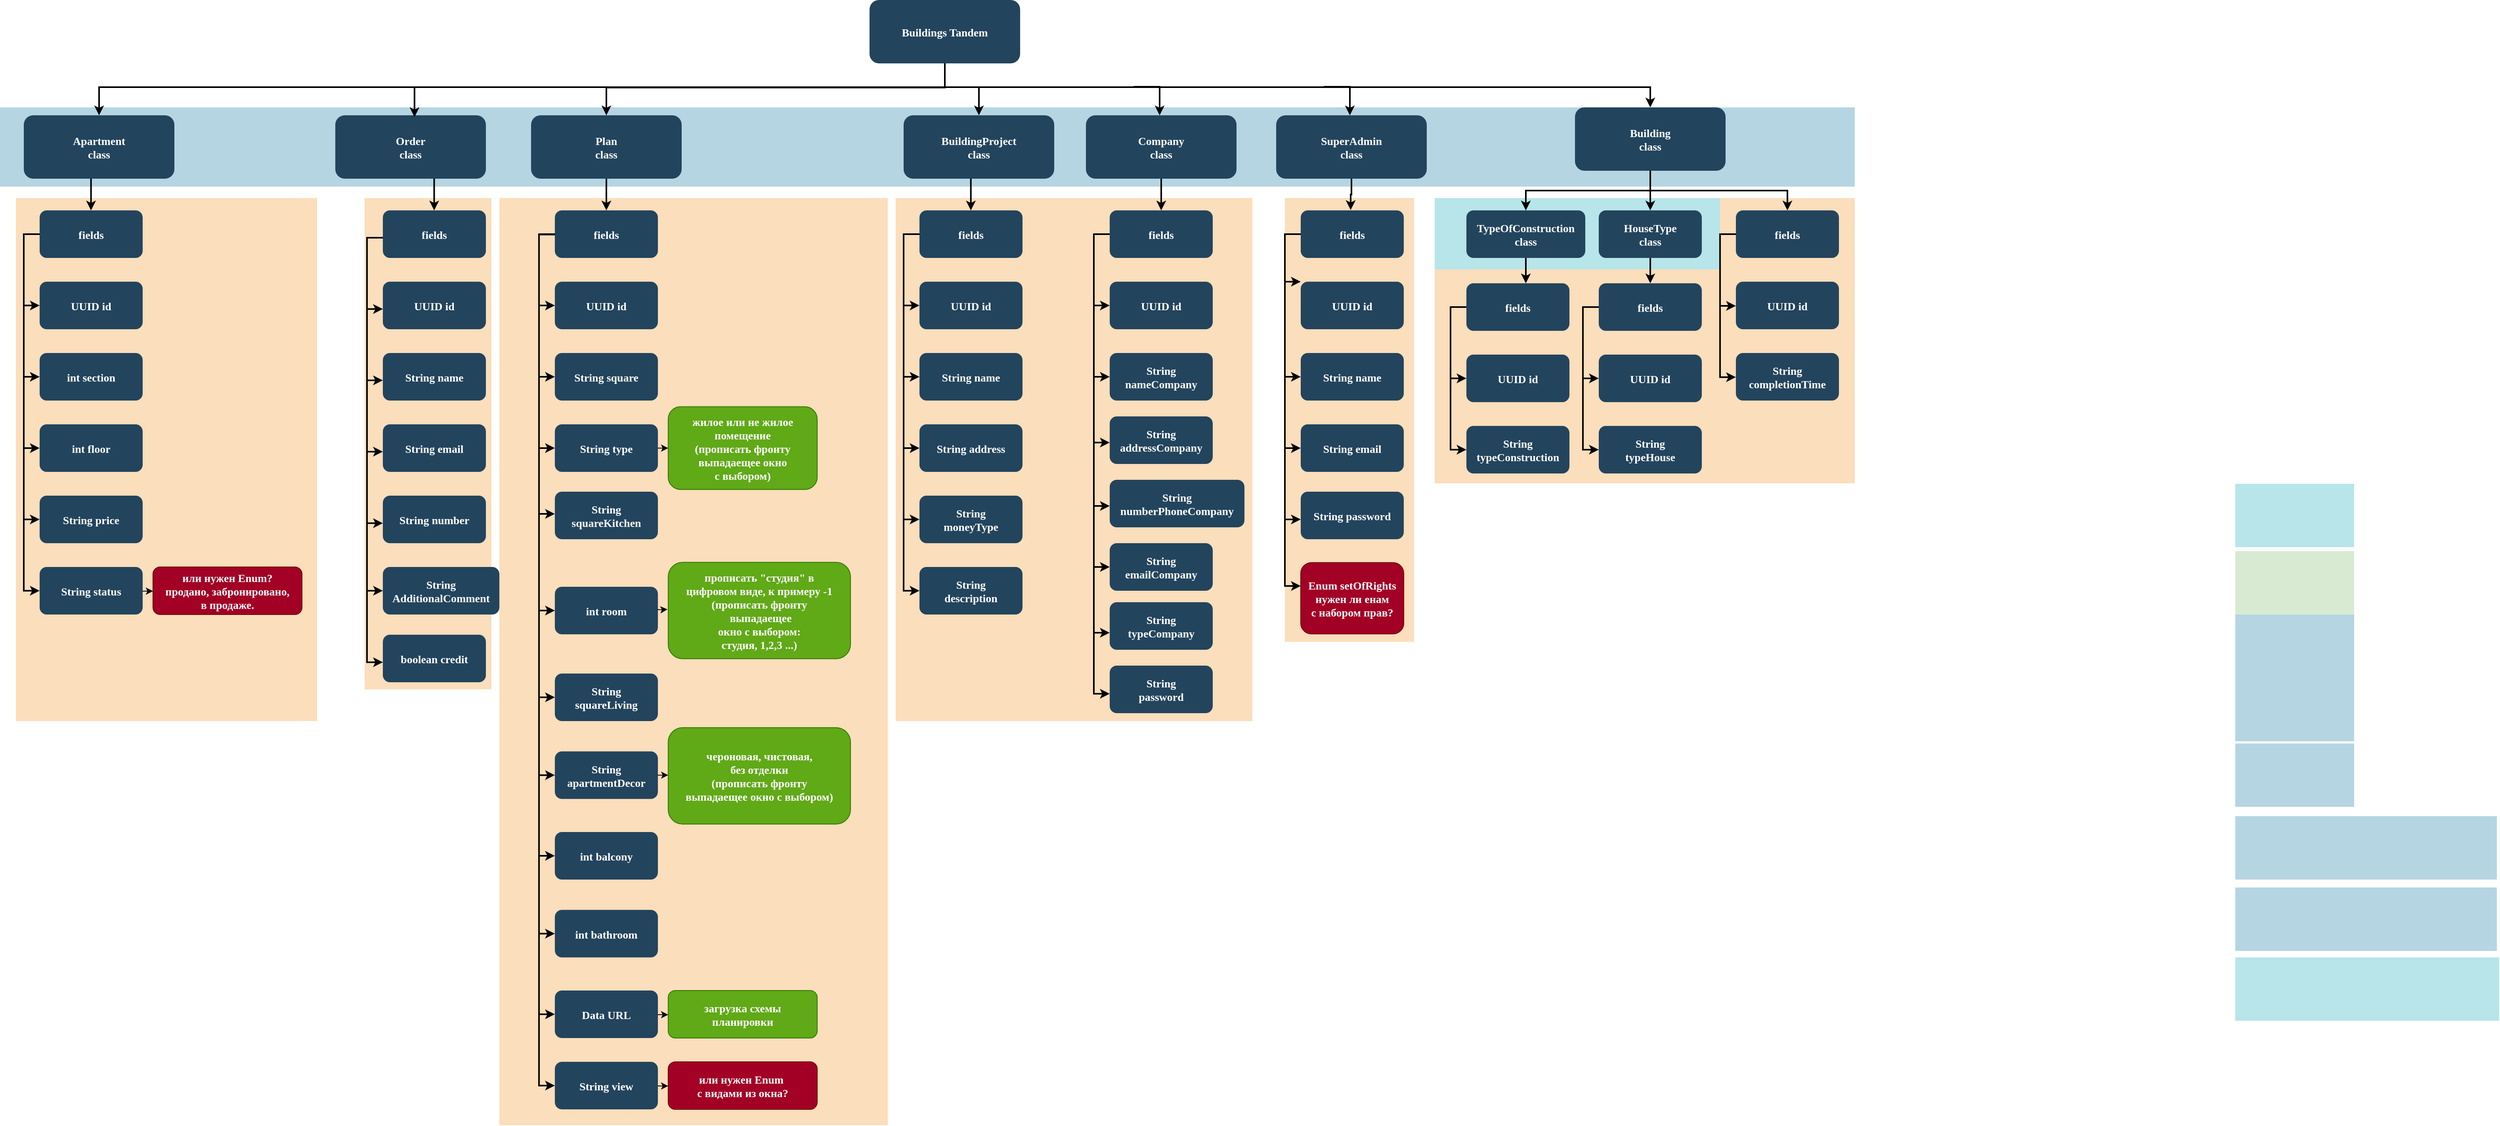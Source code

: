 <mxfile version="21.6.9" type="github">
  <diagram name="Page-1" id="2c0d36ab-eaac-3732-788b-9136903baeff">
    <mxGraphModel dx="3246" dy="1569" grid="1" gridSize="10" guides="1" tooltips="1" connect="1" arrows="1" fold="1" page="0" pageScale="1.5" pageWidth="1169" pageHeight="827" background="none" math="0" shadow="0">
      <root>
        <mxCell id="0" />
        <mxCell id="1" parent="0" />
        <mxCell id="NunpnJ9l62--Nl-iWXcG-184" value="" style="fillColor=#F2931E;strokeColor=none;opacity=30;" vertex="1" parent="1">
          <mxGeometry x="790" y="440" width="450" height="660" as="geometry" />
        </mxCell>
        <mxCell id="NunpnJ9l62--Nl-iWXcG-167" value="" style="fillColor=#F2931E;strokeColor=none;opacity=30;" vertex="1" parent="1">
          <mxGeometry x="1470" y="530" width="530" height="270" as="geometry" />
        </mxCell>
        <mxCell id="NunpnJ9l62--Nl-iWXcG-151" value="" style="fillColor=#F2931E;strokeColor=none;opacity=30;" vertex="1" parent="1">
          <mxGeometry x="1830" y="440" width="170" height="90" as="geometry" />
        </mxCell>
        <mxCell id="NunpnJ9l62--Nl-iWXcG-141" value="" style="fillColor=#F2931E;strokeColor=none;opacity=30;" vertex="1" parent="1">
          <mxGeometry x="1281" y="440" width="163" height="560" as="geometry" />
        </mxCell>
        <mxCell id="122" value="" style="fillColor=#10739E;strokeColor=none;opacity=30;" parent="1" vertex="1">
          <mxGeometry x="-340" y="325.5" width="2340" height="100" as="geometry" />
        </mxCell>
        <mxCell id="121" value="" style="fillColor=#F2931E;strokeColor=none;opacity=30;" parent="1" vertex="1">
          <mxGeometry x="290" y="440" width="490" height="1170" as="geometry" />
        </mxCell>
        <mxCell id="118" value="" style="fillColor=#F2931E;strokeColor=none;opacity=30;" parent="1" vertex="1">
          <mxGeometry x="120" y="440" width="160" height="620" as="geometry" />
        </mxCell>
        <mxCell id="116" value="" style="fillColor=#10739E;strokeColor=none;opacity=30;" parent="1" vertex="1">
          <mxGeometry x="2480" y="965.5" width="150" height="80" as="geometry" />
        </mxCell>
        <mxCell id="115" value="" style="fillColor=#10739E;strokeColor=none;opacity=30;" parent="1" vertex="1">
          <mxGeometry x="2480" y="1220" width="330" height="80" as="geometry" />
        </mxCell>
        <mxCell id="114" value="" style="fillColor=#10739E;strokeColor=none;opacity=30;" parent="1" vertex="1">
          <mxGeometry x="2480" y="1045.5" width="150" height="80" as="geometry" />
        </mxCell>
        <mxCell id="113" value="" style="fillColor=#10739E;strokeColor=none;opacity=30;" parent="1" vertex="1">
          <mxGeometry x="2480" y="1310" width="330.0" height="80" as="geometry" />
        </mxCell>
        <mxCell id="112" value="" style="fillColor=#10739E;strokeColor=none;opacity=30;" parent="1" vertex="1">
          <mxGeometry x="2480" y="1128.25" width="150" height="80" as="geometry" />
        </mxCell>
        <mxCell id="111" value="" style="fillColor=#D9EAD3;strokeColor=none" parent="1" vertex="1">
          <mxGeometry x="2480" y="885.5" width="150" height="80" as="geometry" />
        </mxCell>
        <mxCell id="110" value="" style="fillColor=#12AAB5;strokeColor=none;opacity=30;" parent="1" vertex="1">
          <mxGeometry x="1470" y="440" width="360" height="90" as="geometry" />
        </mxCell>
        <mxCell id="109" value="" style="fillColor=#12AAB5;strokeColor=none;opacity=30;" parent="1" vertex="1">
          <mxGeometry x="2480" y="1398.25" width="333" height="80" as="geometry" />
        </mxCell>
        <mxCell id="108" value="" style="fillColor=#12AAB5;strokeColor=none;opacity=30;" parent="1" vertex="1">
          <mxGeometry x="2480" y="800.5" width="150" height="80" as="geometry" />
        </mxCell>
        <mxCell id="4" value="SuperAdmin&#xa;class" style="rounded=1;fillColor=#23445D;gradientColor=none;strokeColor=none;fontColor=#FFFFFF;fontStyle=1;fontFamily=Tahoma;fontSize=14" parent="1" vertex="1">
          <mxGeometry x="1270.0" y="335.5" width="190" height="80" as="geometry" />
        </mxCell>
        <mxCell id="9" value="" style="edgeStyle=elbowEdgeStyle;elbow=vertical;strokeWidth=2;rounded=0;entryX=0.5;entryY=0;entryDx=0;entryDy=0;" parent="1" target="NunpnJ9l62--Nl-iWXcG-130" edge="1">
          <mxGeometry x="337" y="215.5" width="100" height="100" as="geometry">
            <mxPoint x="852" y="261" as="sourcePoint" />
            <mxPoint x="1575" y="325.5" as="targetPoint" />
            <Array as="points">
              <mxPoint x="1140" y="300" />
              <mxPoint x="860" y="300" />
              <mxPoint x="1360" y="295.5" />
            </Array>
          </mxGeometry>
        </mxCell>
        <mxCell id="10" value="Company&#xa;class" style="rounded=1;fillColor=#23445D;gradientColor=none;strokeColor=none;fontColor=#FFFFFF;fontStyle=1;fontFamily=Tahoma;fontSize=14" parent="1" vertex="1">
          <mxGeometry x="1030" y="335.5" width="190" height="80" as="geometry" />
        </mxCell>
        <mxCell id="12" value="Plan &#xa;class" style="rounded=1;fillColor=#23445D;gradientColor=none;strokeColor=none;fontColor=#FFFFFF;fontStyle=1;fontFamily=Tahoma;fontSize=14" parent="1" vertex="1">
          <mxGeometry x="330.0" y="335.5" width="190" height="80" as="geometry" />
        </mxCell>
        <mxCell id="13" value="Apartment&#xa;class" style="rounded=1;fillColor=#23445D;gradientColor=none;strokeColor=none;fontColor=#FFFFFF;fontStyle=1;fontFamily=Tahoma;fontSize=14" parent="1" vertex="1">
          <mxGeometry x="-310" y="335.5" width="190" height="80" as="geometry" />
        </mxCell>
        <mxCell id="16" value="fields" style="rounded=1;fillColor=#23445D;gradientColor=none;strokeColor=none;fontColor=#FFFFFF;fontStyle=1;fontFamily=Tahoma;fontSize=14" parent="1" vertex="1">
          <mxGeometry x="143" y="455.5" width="130" height="60" as="geometry" />
        </mxCell>
        <mxCell id="17" value="UUID id" style="rounded=1;fillColor=#23445D;gradientColor=none;strokeColor=none;fontColor=#FFFFFF;fontStyle=1;fontFamily=Tahoma;fontSize=14" parent="1" vertex="1">
          <mxGeometry x="143" y="545.5" width="130" height="60" as="geometry" />
        </mxCell>
        <mxCell id="18" value="String name" style="rounded=1;fillColor=#23445D;gradientColor=none;strokeColor=none;fontColor=#FFFFFF;fontStyle=1;fontFamily=Tahoma;fontSize=14" parent="1" vertex="1">
          <mxGeometry x="143" y="635.5" width="130" height="60" as="geometry" />
        </mxCell>
        <mxCell id="19" value="String email" style="rounded=1;fillColor=#23445D;gradientColor=none;strokeColor=none;fontColor=#FFFFFF;fontStyle=1;fontFamily=Tahoma;fontSize=14" parent="1" vertex="1">
          <mxGeometry x="143" y="725.5" width="130" height="60" as="geometry" />
        </mxCell>
        <mxCell id="20" value="String number" style="rounded=1;fillColor=#23445D;gradientColor=none;strokeColor=none;fontColor=#FFFFFF;fontStyle=1;fontFamily=Tahoma;fontSize=14" parent="1" vertex="1">
          <mxGeometry x="143" y="815.5" width="130" height="60" as="geometry" />
        </mxCell>
        <mxCell id="23" value="String &#xa;AdditionalComment" style="rounded=1;fillColor=#23445D;gradientColor=none;strokeColor=none;fontColor=#FFFFFF;fontStyle=1;fontFamily=Tahoma;fontSize=14" parent="1" vertex="1">
          <mxGeometry x="143" y="905.5" width="147" height="60" as="geometry" />
        </mxCell>
        <mxCell id="25" value="fields" style="rounded=1;fillColor=#23445D;gradientColor=none;strokeColor=none;fontColor=#FFFFFF;fontStyle=1;fontFamily=Tahoma;fontSize=14" parent="1" vertex="1">
          <mxGeometry x="360" y="455.5" width="130" height="60" as="geometry" />
        </mxCell>
        <mxCell id="26" value="UUID id" style="rounded=1;fillColor=#23445D;gradientColor=none;strokeColor=none;fontColor=#FFFFFF;fontStyle=1;fontFamily=Tahoma;fontSize=14" parent="1" vertex="1">
          <mxGeometry x="360" y="545.5" width="130" height="60" as="geometry" />
        </mxCell>
        <mxCell id="27" value="String square" style="rounded=1;fillColor=#23445D;gradientColor=none;strokeColor=none;fontColor=#FFFFFF;fontStyle=1;fontFamily=Tahoma;fontSize=14" parent="1" vertex="1">
          <mxGeometry x="360" y="635.5" width="130" height="60" as="geometry" />
        </mxCell>
        <mxCell id="NunpnJ9l62--Nl-iWXcG-189" value="" style="edgeStyle=orthogonalEdgeStyle;rounded=0;orthogonalLoop=1;jettySize=auto;html=1;entryX=0;entryY=0.5;entryDx=0;entryDy=0;" edge="1" parent="1" source="28" target="32">
          <mxGeometry relative="1" as="geometry" />
        </mxCell>
        <mxCell id="28" value="String type" style="rounded=1;fillColor=#23445D;gradientColor=none;strokeColor=none;fontColor=#FFFFFF;fontStyle=1;fontFamily=Tahoma;fontSize=14" parent="1" vertex="1">
          <mxGeometry x="360" y="725.5" width="130" height="60" as="geometry" />
        </mxCell>
        <mxCell id="32" value="жилое или не жилое &#xa;помещение &#xa;(прописать фронту &#xa;выпадаещее окно &#xa;с выбором)" style="rounded=1;fontStyle=1;fontFamily=Tahoma;fontSize=14;fillColor=#60a917;fontColor=#ffffff;strokeColor=#2D7600;" parent="1" vertex="1">
          <mxGeometry x="503" y="703.25" width="188" height="104.5" as="geometry" />
        </mxCell>
        <mxCell id="33" value="fields" style="rounded=1;fillColor=#23445D;gradientColor=none;strokeColor=none;fontColor=#FFFFFF;fontStyle=1;fontFamily=Tahoma;fontSize=14" parent="1" vertex="1">
          <mxGeometry x="820" y="455.5" width="130" height="60" as="geometry" />
        </mxCell>
        <mxCell id="34" value="UUID id" style="rounded=1;fillColor=#23445D;gradientColor=none;strokeColor=none;fontColor=#FFFFFF;fontStyle=1;fontFamily=Tahoma;fontSize=14" parent="1" vertex="1">
          <mxGeometry x="820" y="545.5" width="130" height="60" as="geometry" />
        </mxCell>
        <mxCell id="35" value="String name" style="rounded=1;fillColor=#23445D;gradientColor=none;strokeColor=none;fontColor=#FFFFFF;fontStyle=1;fontFamily=Tahoma;fontSize=14" parent="1" vertex="1">
          <mxGeometry x="820" y="635.5" width="130" height="60" as="geometry" />
        </mxCell>
        <mxCell id="36" value="String address" style="rounded=1;fillColor=#23445D;gradientColor=none;strokeColor=none;fontColor=#FFFFFF;fontStyle=1;fontFamily=Tahoma;fontSize=14" parent="1" vertex="1">
          <mxGeometry x="820" y="725.5" width="130" height="60" as="geometry" />
        </mxCell>
        <mxCell id="37" value="String&#xa;moneyType" style="rounded=1;fillColor=#23445D;gradientColor=none;strokeColor=none;fontColor=#FFFFFF;fontStyle=1;fontFamily=Tahoma;fontSize=14" parent="1" vertex="1">
          <mxGeometry x="820" y="815.5" width="130" height="60" as="geometry" />
        </mxCell>
        <mxCell id="38" value="String &#xa;description" style="rounded=1;fillColor=#23445D;gradientColor=none;strokeColor=none;fontColor=#FFFFFF;fontStyle=1;fontFamily=Tahoma;fontSize=14" parent="1" vertex="1">
          <mxGeometry x="820" y="905.5" width="130" height="60" as="geometry" />
        </mxCell>
        <mxCell id="41" value="fields" style="rounded=1;fillColor=#23445D;gradientColor=none;strokeColor=none;fontColor=#FFFFFF;fontStyle=1;fontFamily=Tahoma;fontSize=14" parent="1" vertex="1">
          <mxGeometry x="1060" y="455.5" width="130" height="60" as="geometry" />
        </mxCell>
        <mxCell id="42" value="UUID id" style="rounded=1;fillColor=#23445D;gradientColor=none;strokeColor=none;fontColor=#FFFFFF;fontStyle=1;fontFamily=Tahoma;fontSize=14" parent="1" vertex="1">
          <mxGeometry x="1060" y="545.5" width="130" height="60" as="geometry" />
        </mxCell>
        <mxCell id="43" value="String &#xa;nameCompany" style="rounded=1;fillColor=#23445D;gradientColor=none;strokeColor=none;fontColor=#FFFFFF;fontStyle=1;fontFamily=Tahoma;fontSize=14" parent="1" vertex="1">
          <mxGeometry x="1060" y="635.5" width="130" height="60" as="geometry" />
        </mxCell>
        <mxCell id="44" value="fields" style="rounded=1;fillColor=#23445D;gradientColor=none;strokeColor=none;fontColor=#FFFFFF;fontStyle=1;fontFamily=Tahoma;fontSize=14" parent="1" vertex="1">
          <mxGeometry x="1301" y="455.5" width="130" height="60" as="geometry" />
        </mxCell>
        <mxCell id="45" value="UUID id" style="rounded=1;fillColor=#23445D;gradientColor=none;strokeColor=none;fontColor=#FFFFFF;fontStyle=1;fontFamily=Tahoma;fontSize=14" parent="1" vertex="1">
          <mxGeometry x="1301" y="545.5" width="130" height="60" as="geometry" />
        </mxCell>
        <mxCell id="46" value="String name" style="rounded=1;fillColor=#23445D;gradientColor=none;strokeColor=none;fontColor=#FFFFFF;fontStyle=1;fontFamily=Tahoma;fontSize=14" parent="1" vertex="1">
          <mxGeometry x="1301" y="635.5" width="130" height="60" as="geometry" />
        </mxCell>
        <mxCell id="47" value="String email" style="rounded=1;fillColor=#23445D;gradientColor=none;strokeColor=none;fontColor=#FFFFFF;fontStyle=1;fontFamily=Tahoma;fontSize=14" parent="1" vertex="1">
          <mxGeometry x="1301" y="725.5" width="130" height="60" as="geometry" />
        </mxCell>
        <mxCell id="52" value="HouseType&#xa;class" style="rounded=1;fillColor=#23445D;gradientColor=none;strokeColor=none;fontColor=#FFFFFF;fontStyle=1;fontFamily=Tahoma;fontSize=14" parent="1" vertex="1">
          <mxGeometry x="1677" y="455.5" width="130" height="60" as="geometry" />
        </mxCell>
        <mxCell id="53" value="UUID id" style="rounded=1;fillColor=#23445D;gradientColor=none;strokeColor=none;fontColor=#FFFFFF;fontStyle=1;fontFamily=Tahoma;fontSize=14" parent="1" vertex="1">
          <mxGeometry x="1850" y="545.5" width="130" height="60" as="geometry" />
        </mxCell>
        <mxCell id="54" value="String &#xa;completionTime" style="rounded=1;fillColor=#23445D;gradientColor=none;strokeColor=none;fontColor=#FFFFFF;fontStyle=1;fontFamily=Tahoma;fontSize=14" parent="1" vertex="1">
          <mxGeometry x="1850" y="635.5" width="130" height="60" as="geometry" />
        </mxCell>
        <mxCell id="59" value="" style="edgeStyle=elbowEdgeStyle;elbow=vertical;strokeWidth=2;rounded=0" parent="1" target="12" edge="1">
          <mxGeometry x="347" y="225.5" width="100" height="100" as="geometry">
            <mxPoint x="852" y="265.5" as="sourcePoint" />
            <mxPoint x="1467.0" y="345.5" as="targetPoint" />
          </mxGeometry>
        </mxCell>
        <mxCell id="61" value="" style="edgeStyle=elbowEdgeStyle;elbow=vertical;strokeWidth=2;rounded=0" parent="1" target="13" edge="1">
          <mxGeometry x="-23" y="135.5" width="100" height="100" as="geometry">
            <mxPoint x="852" y="265.5" as="sourcePoint" />
            <mxPoint x="77" y="135.5" as="targetPoint" />
            <Array as="points">
              <mxPoint x="850" y="300" />
            </Array>
          </mxGeometry>
        </mxCell>
        <mxCell id="70" value="" style="edgeStyle=elbowEdgeStyle;elbow=horizontal;strokeWidth=2;rounded=0" parent="1" source="25" target="26" edge="1">
          <mxGeometry x="-23" y="135.5" width="100" height="100" as="geometry">
            <mxPoint x="-80" y="235.5" as="sourcePoint" />
            <mxPoint x="20" y="135.5" as="targetPoint" />
            <Array as="points">
              <mxPoint x="340" y="535.5" />
            </Array>
          </mxGeometry>
        </mxCell>
        <mxCell id="71" value="" style="edgeStyle=elbowEdgeStyle;elbow=horizontal;strokeWidth=2;rounded=0" parent="1" source="25" target="27" edge="1">
          <mxGeometry x="-23" y="135.5" width="100" height="100" as="geometry">
            <mxPoint x="-80" y="235.5" as="sourcePoint" />
            <mxPoint x="20" y="135.5" as="targetPoint" />
            <Array as="points">
              <mxPoint x="340" y="575.5" />
            </Array>
          </mxGeometry>
        </mxCell>
        <mxCell id="72" value="" style="edgeStyle=elbowEdgeStyle;elbow=horizontal;strokeWidth=2;rounded=0" parent="1" target="28" edge="1">
          <mxGeometry x="-23" y="135.5" width="100" height="100" as="geometry">
            <mxPoint x="360" y="486" as="sourcePoint" />
            <mxPoint x="20" y="135.5" as="targetPoint" />
            <Array as="points">
              <mxPoint x="340" y="615.5" />
            </Array>
          </mxGeometry>
        </mxCell>
        <mxCell id="76" value="" style="edgeStyle=elbowEdgeStyle;elbow=horizontal;strokeWidth=2;rounded=0" parent="1" source="33" target="34" edge="1">
          <mxGeometry x="-23" y="135.5" width="100" height="100" as="geometry">
            <mxPoint x="30" y="235.5" as="sourcePoint" />
            <mxPoint x="130" y="135.5" as="targetPoint" />
            <Array as="points">
              <mxPoint x="800" y="535.5" />
            </Array>
          </mxGeometry>
        </mxCell>
        <mxCell id="77" value="" style="edgeStyle=elbowEdgeStyle;elbow=horizontal;strokeWidth=2;rounded=0" parent="1" source="33" target="35" edge="1">
          <mxGeometry x="-23" y="135.5" width="100" height="100" as="geometry">
            <mxPoint x="30" y="235.5" as="sourcePoint" />
            <mxPoint x="130" y="135.5" as="targetPoint" />
            <Array as="points">
              <mxPoint x="800" y="575.5" />
            </Array>
          </mxGeometry>
        </mxCell>
        <mxCell id="78" value="" style="edgeStyle=elbowEdgeStyle;elbow=horizontal;strokeWidth=2;rounded=0" parent="1" source="33" target="36" edge="1">
          <mxGeometry x="-23" y="135.5" width="100" height="100" as="geometry">
            <mxPoint x="30" y="235.5" as="sourcePoint" />
            <mxPoint x="130" y="135.5" as="targetPoint" />
            <Array as="points">
              <mxPoint x="800" y="625.5" />
            </Array>
          </mxGeometry>
        </mxCell>
        <mxCell id="79" value="" style="edgeStyle=elbowEdgeStyle;elbow=horizontal;strokeWidth=2;rounded=0" parent="1" source="33" target="37" edge="1">
          <mxGeometry x="-23" y="135.5" width="100" height="100" as="geometry">
            <mxPoint x="30" y="235.5" as="sourcePoint" />
            <mxPoint x="130" y="135.5" as="targetPoint" />
            <Array as="points">
              <mxPoint x="800" y="665.5" />
            </Array>
          </mxGeometry>
        </mxCell>
        <mxCell id="80" value="" style="edgeStyle=elbowEdgeStyle;elbow=horizontal;strokeWidth=2;rounded=0" parent="1" source="33" target="38" edge="1">
          <mxGeometry x="-23" y="135.5" width="100" height="100" as="geometry">
            <mxPoint x="30" y="235.5" as="sourcePoint" />
            <mxPoint x="130" y="135.5" as="targetPoint" />
            <Array as="points">
              <mxPoint x="800" y="705.5" />
            </Array>
          </mxGeometry>
        </mxCell>
        <mxCell id="82" value="" style="edgeStyle=elbowEdgeStyle;elbow=horizontal;strokeWidth=2;rounded=0" parent="1" source="41" target="42" edge="1">
          <mxGeometry x="-23" y="135.5" width="100" height="100" as="geometry">
            <mxPoint x="60" y="235.5" as="sourcePoint" />
            <mxPoint x="160" y="135.5" as="targetPoint" />
            <Array as="points">
              <mxPoint x="1040" y="535.5" />
            </Array>
          </mxGeometry>
        </mxCell>
        <mxCell id="83" value="" style="edgeStyle=elbowEdgeStyle;elbow=horizontal;strokeWidth=2;rounded=0" parent="1" source="41" target="43" edge="1">
          <mxGeometry x="-23" y="135.5" width="100" height="100" as="geometry">
            <mxPoint x="60" y="235.5" as="sourcePoint" />
            <mxPoint x="160" y="135.5" as="targetPoint" />
            <Array as="points">
              <mxPoint x="1040" y="585.5" />
            </Array>
          </mxGeometry>
        </mxCell>
        <mxCell id="84" value="" style="edgeStyle=elbowEdgeStyle;elbow=horizontal;strokeWidth=2;rounded=0" parent="1" source="44" target="45" edge="1">
          <mxGeometry x="-23" y="135.5" width="100" height="100" as="geometry">
            <mxPoint x="61" y="235.5" as="sourcePoint" />
            <mxPoint x="161" y="135.5" as="targetPoint" />
            <Array as="points">
              <mxPoint x="1281" y="545.5" />
            </Array>
          </mxGeometry>
        </mxCell>
        <mxCell id="85" value="" style="edgeStyle=elbowEdgeStyle;elbow=horizontal;strokeWidth=2;rounded=0" parent="1" source="44" target="46" edge="1">
          <mxGeometry x="-23" y="135.5" width="100" height="100" as="geometry">
            <mxPoint x="61" y="235.5" as="sourcePoint" />
            <mxPoint x="161" y="135.5" as="targetPoint" />
            <Array as="points">
              <mxPoint x="1281" y="575.5" />
            </Array>
          </mxGeometry>
        </mxCell>
        <mxCell id="86" value="" style="edgeStyle=elbowEdgeStyle;elbow=horizontal;strokeWidth=2;rounded=0" parent="1" source="44" target="47" edge="1">
          <mxGeometry x="-23" y="135.5" width="100" height="100" as="geometry">
            <mxPoint x="61" y="235.5" as="sourcePoint" />
            <mxPoint x="161" y="135.5" as="targetPoint" />
            <Array as="points">
              <mxPoint x="1281" y="625.5" />
            </Array>
          </mxGeometry>
        </mxCell>
        <mxCell id="90" value="" style="edgeStyle=elbowEdgeStyle;elbow=horizontal;strokeWidth=2;rounded=0" parent="1" edge="1">
          <mxGeometry x="-23" y="135.5" width="100" height="100" as="geometry">
            <mxPoint x="1850" y="485.5" as="sourcePoint" />
            <mxPoint x="1850" y="576" as="targetPoint" />
            <Array as="points">
              <mxPoint x="1830" y="535.5" />
            </Array>
          </mxGeometry>
        </mxCell>
        <mxCell id="91" value="" style="edgeStyle=elbowEdgeStyle;elbow=horizontal;strokeWidth=2;rounded=0" parent="1" edge="1">
          <mxGeometry x="-23" y="135.5" width="100" height="100" as="geometry">
            <mxPoint x="1850" y="485.5" as="sourcePoint" />
            <mxPoint x="1850" y="666" as="targetPoint" />
            <Array as="points">
              <mxPoint x="1830" y="575.5" />
            </Array>
          </mxGeometry>
        </mxCell>
        <mxCell id="100" value="" style="edgeStyle=elbowEdgeStyle;elbow=vertical;strokeWidth=2;rounded=0" parent="1" source="12" target="25" edge="1">
          <mxGeometry x="-23" y="135.5" width="100" height="100" as="geometry">
            <mxPoint x="-23" y="235.5" as="sourcePoint" />
            <mxPoint x="77" y="135.5" as="targetPoint" />
          </mxGeometry>
        </mxCell>
        <mxCell id="103" value="" style="edgeStyle=elbowEdgeStyle;elbow=vertical;strokeWidth=2;rounded=0;exitX=0.5;exitY=1;exitDx=0;exitDy=0;" parent="1" source="10" target="41" edge="1">
          <mxGeometry x="-23" y="135.5" width="100" height="100" as="geometry">
            <mxPoint x="1208" y="415.5" as="sourcePoint" />
            <mxPoint x="160" y="135.5" as="targetPoint" />
          </mxGeometry>
        </mxCell>
        <mxCell id="105" value="" style="edgeStyle=elbowEdgeStyle;elbow=vertical;strokeWidth=2;rounded=0;exitX=0.5;exitY=1;exitDx=0;exitDy=0;" parent="1" source="4" edge="1">
          <mxGeometry x="-23" y="135.5" width="100" height="100" as="geometry">
            <mxPoint x="1361" y="415.5" as="sourcePoint" />
            <mxPoint x="1364.0" y="455.0" as="targetPoint" />
          </mxGeometry>
        </mxCell>
        <mxCell id="NunpnJ9l62--Nl-iWXcG-123" value="Order&#xa;class" style="rounded=1;fillColor=#23445D;gradientColor=none;strokeColor=none;fontColor=#FFFFFF;fontStyle=1;fontFamily=Tahoma;fontSize=14" vertex="1" parent="1">
          <mxGeometry x="83" y="335.5" width="190" height="80" as="geometry" />
        </mxCell>
        <mxCell id="NunpnJ9l62--Nl-iWXcG-127" value="BuildingProject&#xa;class" style="rounded=1;fillColor=#23445D;gradientColor=none;strokeColor=none;fontColor=#FFFFFF;fontStyle=1;fontFamily=Tahoma;fontSize=14" vertex="1" parent="1">
          <mxGeometry x="800.0" y="335.5" width="190" height="80" as="geometry" />
        </mxCell>
        <mxCell id="NunpnJ9l62--Nl-iWXcG-128" value="Buildings Tandem" style="rounded=1;fillColor=#23445D;gradientColor=none;strokeColor=none;fontColor=#FFFFFF;fontStyle=1;fontFamily=Tahoma;fontSize=14" vertex="1" parent="1">
          <mxGeometry x="757.0" y="190" width="190" height="80" as="geometry" />
        </mxCell>
        <mxCell id="NunpnJ9l62--Nl-iWXcG-130" value="Building&#xa;class" style="rounded=1;fillColor=#23445D;gradientColor=none;strokeColor=none;fontColor=#FFFFFF;fontStyle=1;fontFamily=Tahoma;fontSize=14" vertex="1" parent="1">
          <mxGeometry x="1647.0" y="325.5" width="190" height="80" as="geometry" />
        </mxCell>
        <mxCell id="NunpnJ9l62--Nl-iWXcG-136" value="" style="edgeStyle=elbowEdgeStyle;elbow=vertical;strokeWidth=2;rounded=0;entryX=0.526;entryY=0.028;entryDx=0;entryDy=0;entryPerimeter=0;" edge="1" parent="1" target="NunpnJ9l62--Nl-iWXcG-123">
          <mxGeometry x="347" y="225.5" width="100" height="100" as="geometry">
            <mxPoint x="630" y="300" as="sourcePoint" />
            <mxPoint x="440" y="330" as="targetPoint" />
            <Array as="points">
              <mxPoint x="540" y="300" />
            </Array>
          </mxGeometry>
        </mxCell>
        <mxCell id="NunpnJ9l62--Nl-iWXcG-137" value="" style="edgeStyle=elbowEdgeStyle;elbow=vertical;strokeWidth=2;rounded=0;entryX=0.5;entryY=0;entryDx=0;entryDy=0;" edge="1" parent="1" target="NunpnJ9l62--Nl-iWXcG-127">
          <mxGeometry x="347" y="225.5" width="100" height="100" as="geometry">
            <mxPoint x="862" y="300" as="sourcePoint" />
            <mxPoint x="672" y="346" as="targetPoint" />
            <Array as="points">
              <mxPoint x="880" y="300" />
            </Array>
          </mxGeometry>
        </mxCell>
        <mxCell id="NunpnJ9l62--Nl-iWXcG-138" value="" style="edgeStyle=elbowEdgeStyle;elbow=vertical;strokeWidth=2;rounded=0;entryX=0.5;entryY=0;entryDx=0;entryDy=0;" edge="1" parent="1">
          <mxGeometry x="347" y="225.5" width="100" height="100" as="geometry">
            <mxPoint x="1090" y="299.5" as="sourcePoint" />
            <mxPoint x="1123" y="335.5" as="targetPoint" />
            <Array as="points">
              <mxPoint x="1108" y="299.5" />
            </Array>
          </mxGeometry>
        </mxCell>
        <mxCell id="NunpnJ9l62--Nl-iWXcG-139" value="" style="edgeStyle=elbowEdgeStyle;elbow=vertical;strokeWidth=2;rounded=0;entryX=0.5;entryY=0;entryDx=0;entryDy=0;" edge="1" parent="1">
          <mxGeometry x="347" y="225.5" width="100" height="100" as="geometry">
            <mxPoint x="1330" y="299.5" as="sourcePoint" />
            <mxPoint x="1363" y="335.5" as="targetPoint" />
            <Array as="points">
              <mxPoint x="1368" y="299.5" />
            </Array>
          </mxGeometry>
        </mxCell>
        <mxCell id="NunpnJ9l62--Nl-iWXcG-143" value="String password" style="rounded=1;fillColor=#23445D;gradientColor=none;strokeColor=none;fontColor=#FFFFFF;fontStyle=1;fontFamily=Tahoma;fontSize=14" vertex="1" parent="1">
          <mxGeometry x="1301" y="810.5" width="130" height="60" as="geometry" />
        </mxCell>
        <mxCell id="NunpnJ9l62--Nl-iWXcG-144" value="Enum setOfRights&#xa;нужен ли енам &#xa;с набором прав?" style="rounded=1;fillColor=#a20025;strokeColor=#6F0000;fontStyle=1;fontFamily=Tahoma;fontSize=14;fontColor=#ffffff;" vertex="1" parent="1">
          <mxGeometry x="1301" y="900" width="130" height="90" as="geometry" />
        </mxCell>
        <mxCell id="NunpnJ9l62--Nl-iWXcG-146" value="" style="edgeStyle=elbowEdgeStyle;elbow=horizontal;strokeWidth=2;rounded=0;exitX=0;exitY=0.197;exitDx=0;exitDy=0;exitPerimeter=0;" edge="1" parent="1" source="NunpnJ9l62--Nl-iWXcG-141">
          <mxGeometry x="-23" y="135.5" width="100" height="100" as="geometry">
            <mxPoint x="1281" y="760" as="sourcePoint" />
            <mxPoint x="1301" y="845.5" as="targetPoint" />
            <Array as="points">
              <mxPoint x="1281" y="715" />
            </Array>
          </mxGeometry>
        </mxCell>
        <mxCell id="NunpnJ9l62--Nl-iWXcG-148" value="" style="edgeStyle=elbowEdgeStyle;elbow=horizontal;strokeWidth=2;rounded=0;exitX=0;exitY=0.197;exitDx=0;exitDy=0;exitPerimeter=0;" edge="1" parent="1">
          <mxGeometry x="-23" y="135.5" width="100" height="100" as="geometry">
            <mxPoint x="1281" y="840" as="sourcePoint" />
            <mxPoint x="1301" y="929.5" as="targetPoint" />
            <Array as="points">
              <mxPoint x="1281" y="799" />
            </Array>
          </mxGeometry>
        </mxCell>
        <mxCell id="NunpnJ9l62--Nl-iWXcG-149" value="TypeOfConstruction&#xa;class" style="rounded=1;fillColor=#23445D;gradientColor=none;strokeColor=none;fontColor=#FFFFFF;fontStyle=1;fontFamily=Tahoma;fontSize=14" vertex="1" parent="1">
          <mxGeometry x="1510" y="455.5" width="150" height="60" as="geometry" />
        </mxCell>
        <mxCell id="NunpnJ9l62--Nl-iWXcG-150" value="fields" style="rounded=1;fillColor=#23445D;gradientColor=none;strokeColor=none;fontColor=#FFFFFF;fontStyle=1;fontFamily=Tahoma;fontSize=14" vertex="1" parent="1">
          <mxGeometry x="1850" y="455.5" width="130" height="60" as="geometry" />
        </mxCell>
        <mxCell id="NunpnJ9l62--Nl-iWXcG-152" value="" style="edgeStyle=elbowEdgeStyle;elbow=vertical;strokeWidth=2;rounded=0;exitX=0.5;exitY=1;exitDx=0;exitDy=0;entryX=0.5;entryY=0;entryDx=0;entryDy=0;" edge="1" parent="1" source="NunpnJ9l62--Nl-iWXcG-130" target="NunpnJ9l62--Nl-iWXcG-150">
          <mxGeometry x="-23" y="135.5" width="100" height="100" as="geometry">
            <mxPoint x="1770" y="400" as="sourcePoint" />
            <mxPoint x="1800" y="455.5" as="targetPoint" />
          </mxGeometry>
        </mxCell>
        <mxCell id="NunpnJ9l62--Nl-iWXcG-153" value="" style="edgeStyle=elbowEdgeStyle;elbow=vertical;strokeWidth=2;rounded=0;exitX=0.5;exitY=1;exitDx=0;exitDy=0;entryX=0.5;entryY=0;entryDx=0;entryDy=0;" edge="1" parent="1" source="NunpnJ9l62--Nl-iWXcG-130" target="NunpnJ9l62--Nl-iWXcG-149">
          <mxGeometry x="-23" y="135.5" width="100" height="100" as="geometry">
            <mxPoint x="1563" y="415.5" as="sourcePoint" />
            <mxPoint x="1480" y="455.5" as="targetPoint" />
          </mxGeometry>
        </mxCell>
        <mxCell id="NunpnJ9l62--Nl-iWXcG-154" value="" style="edgeStyle=elbowEdgeStyle;elbow=vertical;strokeWidth=2;rounded=0;exitX=0.5;exitY=1;exitDx=0;exitDy=0;entryX=0.5;entryY=0;entryDx=0;entryDy=0;" edge="1" parent="1" source="NunpnJ9l62--Nl-iWXcG-130" target="52">
          <mxGeometry x="-23" y="135.5" width="100" height="100" as="geometry">
            <mxPoint x="1707" y="415.5" as="sourcePoint" />
            <mxPoint x="1624" y="455.5" as="targetPoint" />
          </mxGeometry>
        </mxCell>
        <mxCell id="NunpnJ9l62--Nl-iWXcG-155" value="UUID id" style="rounded=1;fillColor=#23445D;gradientColor=none;strokeColor=none;fontColor=#FFFFFF;fontStyle=1;fontFamily=Tahoma;fontSize=14" vertex="1" parent="1">
          <mxGeometry x="1510" y="637.5" width="130" height="60" as="geometry" />
        </mxCell>
        <mxCell id="NunpnJ9l62--Nl-iWXcG-156" value="String &#xa;typeConstruction" style="rounded=1;fillColor=#23445D;gradientColor=none;strokeColor=none;fontColor=#FFFFFF;fontStyle=1;fontFamily=Tahoma;fontSize=14" vertex="1" parent="1">
          <mxGeometry x="1510" y="727.5" width="130" height="60" as="geometry" />
        </mxCell>
        <mxCell id="NunpnJ9l62--Nl-iWXcG-157" value="" style="edgeStyle=elbowEdgeStyle;elbow=horizontal;strokeWidth=2;rounded=0;entryX=0;entryY=0.5;entryDx=0;entryDy=0;exitX=0;exitY=0.5;exitDx=0;exitDy=0;" edge="1" parent="1" source="NunpnJ9l62--Nl-iWXcG-158" target="NunpnJ9l62--Nl-iWXcG-156">
          <mxGeometry x="-23" y="135.5" width="100" height="100" as="geometry">
            <mxPoint x="1510" y="577.5" as="sourcePoint" />
            <mxPoint x="1510" y="1118" as="targetPoint" />
            <Array as="points">
              <mxPoint x="1490" y="857.5" />
            </Array>
          </mxGeometry>
        </mxCell>
        <mxCell id="NunpnJ9l62--Nl-iWXcG-158" value="fields" style="rounded=1;fillColor=#23445D;gradientColor=none;strokeColor=none;fontColor=#FFFFFF;fontStyle=1;fontFamily=Tahoma;fontSize=14" vertex="1" parent="1">
          <mxGeometry x="1510" y="547.5" width="130" height="60" as="geometry" />
        </mxCell>
        <mxCell id="NunpnJ9l62--Nl-iWXcG-159" value="UUID id" style="rounded=1;fillColor=#23445D;gradientColor=none;strokeColor=none;fontColor=#FFFFFF;fontStyle=1;fontFamily=Tahoma;fontSize=14" vertex="1" parent="1">
          <mxGeometry x="1677" y="637.5" width="130" height="60" as="geometry" />
        </mxCell>
        <mxCell id="NunpnJ9l62--Nl-iWXcG-160" value="String &#xa;typeHouse" style="rounded=1;fillColor=#23445D;gradientColor=none;strokeColor=none;fontColor=#FFFFFF;fontStyle=1;fontFamily=Tahoma;fontSize=14" vertex="1" parent="1">
          <mxGeometry x="1677" y="727.5" width="130" height="60" as="geometry" />
        </mxCell>
        <mxCell id="NunpnJ9l62--Nl-iWXcG-162" value="fields" style="rounded=1;fillColor=#23445D;gradientColor=none;strokeColor=none;fontColor=#FFFFFF;fontStyle=1;fontFamily=Tahoma;fontSize=14" vertex="1" parent="1">
          <mxGeometry x="1677" y="547.5" width="130" height="60" as="geometry" />
        </mxCell>
        <mxCell id="NunpnJ9l62--Nl-iWXcG-164" value="" style="edgeStyle=elbowEdgeStyle;elbow=horizontal;strokeWidth=2;rounded=0;entryX=0;entryY=0.5;entryDx=0;entryDy=0;exitX=0;exitY=0.5;exitDx=0;exitDy=0;" edge="1" parent="1" source="NunpnJ9l62--Nl-iWXcG-158" target="NunpnJ9l62--Nl-iWXcG-155">
          <mxGeometry x="-23" y="135.5" width="100" height="100" as="geometry">
            <mxPoint x="1510" y="575.25" as="sourcePoint" />
            <mxPoint x="1500" y="665.75" as="targetPoint" />
            <Array as="points">
              <mxPoint x="1490" y="620" />
            </Array>
          </mxGeometry>
        </mxCell>
        <mxCell id="NunpnJ9l62--Nl-iWXcG-165" value="" style="edgeStyle=elbowEdgeStyle;elbow=horizontal;strokeWidth=2;rounded=0;entryX=0;entryY=0.5;entryDx=0;entryDy=0;exitX=0;exitY=0.5;exitDx=0;exitDy=0;" edge="1" parent="1">
          <mxGeometry x="-23" y="135.5" width="100" height="100" as="geometry">
            <mxPoint x="1677" y="577.5" as="sourcePoint" />
            <mxPoint x="1677" y="757.5" as="targetPoint" />
            <Array as="points">
              <mxPoint x="1657" y="857" />
            </Array>
          </mxGeometry>
        </mxCell>
        <mxCell id="NunpnJ9l62--Nl-iWXcG-166" value="" style="edgeStyle=elbowEdgeStyle;elbow=horizontal;strokeWidth=2;rounded=0;entryX=0;entryY=0.5;entryDx=0;entryDy=0;exitX=0;exitY=0.5;exitDx=0;exitDy=0;" edge="1" parent="1" target="NunpnJ9l62--Nl-iWXcG-159">
          <mxGeometry x="-23" y="135.5" width="100" height="100" as="geometry">
            <mxPoint x="1677" y="577.5" as="sourcePoint" />
            <mxPoint x="1677" y="667.5" as="targetPoint" />
            <Array as="points">
              <mxPoint x="1657" y="619.5" />
            </Array>
          </mxGeometry>
        </mxCell>
        <mxCell id="NunpnJ9l62--Nl-iWXcG-168" value="" style="edgeStyle=elbowEdgeStyle;elbow=horizontal;strokeWidth=2;rounded=0;exitX=0.5;exitY=1;exitDx=0;exitDy=0;" edge="1" parent="1" source="NunpnJ9l62--Nl-iWXcG-149">
          <mxGeometry x="-23" y="135.5" width="100" height="100" as="geometry">
            <mxPoint x="1585" y="520" as="sourcePoint" />
            <mxPoint x="1584.68" y="547.5" as="targetPoint" />
            <Array as="points" />
          </mxGeometry>
        </mxCell>
        <mxCell id="NunpnJ9l62--Nl-iWXcG-169" value="" style="edgeStyle=elbowEdgeStyle;elbow=horizontal;strokeWidth=2;rounded=0;exitX=0.5;exitY=1;exitDx=0;exitDy=0;entryX=0.5;entryY=0;entryDx=0;entryDy=0;" edge="1" parent="1" source="52" target="NunpnJ9l62--Nl-iWXcG-162">
          <mxGeometry x="-23" y="135.5" width="100" height="100" as="geometry">
            <mxPoint x="1742.06" y="516" as="sourcePoint" />
            <mxPoint x="1741.74" y="547.5" as="targetPoint" />
            <Array as="points" />
          </mxGeometry>
        </mxCell>
        <mxCell id="NunpnJ9l62--Nl-iWXcG-173" value="String &#xa;addressCompany" style="rounded=1;fillColor=#23445D;gradientColor=none;strokeColor=none;fontColor=#FFFFFF;fontStyle=1;fontFamily=Tahoma;fontSize=14" vertex="1" parent="1">
          <mxGeometry x="1060" y="715.5" width="130" height="60" as="geometry" />
        </mxCell>
        <mxCell id="NunpnJ9l62--Nl-iWXcG-174" value="String &#xa;emailCompany" style="rounded=1;fillColor=#23445D;gradientColor=none;strokeColor=none;fontColor=#FFFFFF;fontStyle=1;fontFamily=Tahoma;fontSize=14" vertex="1" parent="1">
          <mxGeometry x="1060" y="875.5" width="130" height="60" as="geometry" />
        </mxCell>
        <mxCell id="NunpnJ9l62--Nl-iWXcG-175" value="String &#xa;typeCompany" style="rounded=1;fillColor=#23445D;gradientColor=none;strokeColor=none;fontColor=#FFFFFF;fontStyle=1;fontFamily=Tahoma;fontSize=14" vertex="1" parent="1">
          <mxGeometry x="1060" y="950" width="130" height="60" as="geometry" />
        </mxCell>
        <mxCell id="NunpnJ9l62--Nl-iWXcG-176" value="String &#xa;password" style="rounded=1;fillColor=#23445D;gradientColor=none;strokeColor=none;fontColor=#FFFFFF;fontStyle=1;fontFamily=Tahoma;fontSize=14" vertex="1" parent="1">
          <mxGeometry x="1060" y="1030" width="130" height="60" as="geometry" />
        </mxCell>
        <mxCell id="NunpnJ9l62--Nl-iWXcG-177" value="String &#xa;numberPhoneCompany" style="rounded=1;fillColor=#23445D;gradientColor=none;strokeColor=none;fontColor=#FFFFFF;fontStyle=1;fontFamily=Tahoma;fontSize=14" vertex="1" parent="1">
          <mxGeometry x="1060" y="795.5" width="170" height="60" as="geometry" />
        </mxCell>
        <mxCell id="NunpnJ9l62--Nl-iWXcG-179" value="" style="edgeStyle=elbowEdgeStyle;elbow=horizontal;strokeWidth=2;rounded=0" edge="1" parent="1">
          <mxGeometry x="-23" y="135.5" width="100" height="100" as="geometry">
            <mxPoint x="1040" y="660" as="sourcePoint" />
            <mxPoint x="1060" y="748.5" as="targetPoint" />
            <Array as="points">
              <mxPoint x="1040" y="709" />
            </Array>
          </mxGeometry>
        </mxCell>
        <mxCell id="NunpnJ9l62--Nl-iWXcG-180" value="" style="edgeStyle=elbowEdgeStyle;elbow=horizontal;strokeWidth=2;rounded=0" edge="1" parent="1">
          <mxGeometry x="-23" y="135.5" width="100" height="100" as="geometry">
            <mxPoint x="1040" y="740" as="sourcePoint" />
            <mxPoint x="1060" y="828.5" as="targetPoint" />
            <Array as="points">
              <mxPoint x="1040" y="789" />
            </Array>
          </mxGeometry>
        </mxCell>
        <mxCell id="NunpnJ9l62--Nl-iWXcG-181" value="" style="edgeStyle=elbowEdgeStyle;elbow=horizontal;strokeWidth=2;rounded=0" edge="1" parent="1">
          <mxGeometry x="-23" y="135.5" width="100" height="100" as="geometry">
            <mxPoint x="1040" y="817" as="sourcePoint" />
            <mxPoint x="1060" y="905.5" as="targetPoint" />
            <Array as="points">
              <mxPoint x="1040" y="866" />
            </Array>
          </mxGeometry>
        </mxCell>
        <mxCell id="NunpnJ9l62--Nl-iWXcG-182" value="" style="edgeStyle=elbowEdgeStyle;elbow=horizontal;strokeWidth=2;rounded=0" edge="1" parent="1">
          <mxGeometry x="-23" y="135.5" width="100" height="100" as="geometry">
            <mxPoint x="1040" y="900" as="sourcePoint" />
            <mxPoint x="1060" y="988.5" as="targetPoint" />
            <Array as="points">
              <mxPoint x="1040" y="949" />
            </Array>
          </mxGeometry>
        </mxCell>
        <mxCell id="NunpnJ9l62--Nl-iWXcG-183" value="" style="edgeStyle=elbowEdgeStyle;elbow=horizontal;strokeWidth=2;rounded=0" edge="1" parent="1">
          <mxGeometry x="-23" y="135.5" width="100" height="100" as="geometry">
            <mxPoint x="1040" y="977" as="sourcePoint" />
            <mxPoint x="1060" y="1065.5" as="targetPoint" />
            <Array as="points">
              <mxPoint x="1040" y="1026" />
            </Array>
          </mxGeometry>
        </mxCell>
        <mxCell id="NunpnJ9l62--Nl-iWXcG-185" value="" style="edgeStyle=elbowEdgeStyle;elbow=vertical;strokeWidth=2;rounded=0;exitX=0.5;exitY=1;exitDx=0;exitDy=0;" edge="1" parent="1">
          <mxGeometry x="-23" y="135.5" width="100" height="100" as="geometry">
            <mxPoint x="884.82" y="415.5" as="sourcePoint" />
            <mxPoint x="884.82" y="455.5" as="targetPoint" />
          </mxGeometry>
        </mxCell>
        <mxCell id="NunpnJ9l62--Nl-iWXcG-190" value="String &#xa;squareKitchen" style="rounded=1;fillColor=#23445D;gradientColor=none;strokeColor=none;fontColor=#FFFFFF;fontStyle=1;fontFamily=Tahoma;fontSize=14" vertex="1" parent="1">
          <mxGeometry x="360" y="810.5" width="130" height="60" as="geometry" />
        </mxCell>
        <mxCell id="NunpnJ9l62--Nl-iWXcG-191" value="" style="edgeStyle=elbowEdgeStyle;elbow=horizontal;strokeWidth=2;rounded=0" edge="1" parent="1">
          <mxGeometry x="-23" y="135.5" width="100" height="100" as="geometry">
            <mxPoint x="340" y="750" as="sourcePoint" />
            <mxPoint x="360" y="838.5" as="targetPoint" />
            <Array as="points">
              <mxPoint x="340" y="799" />
            </Array>
          </mxGeometry>
        </mxCell>
        <mxCell id="NunpnJ9l62--Nl-iWXcG-192" value="int room" style="rounded=1;fillColor=#23445D;gradientColor=none;strokeColor=none;fontColor=#FFFFFF;fontStyle=1;fontFamily=Tahoma;fontSize=14" vertex="1" parent="1">
          <mxGeometry x="360" y="930.5" width="130" height="60" as="geometry" />
        </mxCell>
        <mxCell id="NunpnJ9l62--Nl-iWXcG-193" value="" style="edgeStyle=elbowEdgeStyle;elbow=horizontal;strokeWidth=2;rounded=0;entryX=0;entryY=0.5;entryDx=0;entryDy=0;" edge="1" parent="1" target="NunpnJ9l62--Nl-iWXcG-192">
          <mxGeometry x="-23" y="135.5" width="100" height="100" as="geometry">
            <mxPoint x="340" y="830" as="sourcePoint" />
            <mxPoint x="360" y="918.5" as="targetPoint" />
            <Array as="points">
              <mxPoint x="340" y="879" />
            </Array>
          </mxGeometry>
        </mxCell>
        <mxCell id="NunpnJ9l62--Nl-iWXcG-195" value="" style="edgeStyle=orthogonalEdgeStyle;rounded=0;orthogonalLoop=1;jettySize=auto;html=1;exitX=0.995;exitY=0.481;exitDx=0;exitDy=0;exitPerimeter=0;entryX=-0.004;entryY=0.488;entryDx=0;entryDy=0;entryPerimeter=0;" edge="1" parent="1" target="NunpnJ9l62--Nl-iWXcG-196" source="NunpnJ9l62--Nl-iWXcG-192">
          <mxGeometry relative="1" as="geometry">
            <mxPoint x="493" y="960" as="sourcePoint" />
            <Array as="points">
              <mxPoint x="496" y="959" />
            </Array>
          </mxGeometry>
        </mxCell>
        <mxCell id="NunpnJ9l62--Nl-iWXcG-196" value="прописать &quot;студия&quot; в &#xa;цифровом виде, к примеру -1&#xa;(прописать фронту&#xa; выпадаещее &#xa;окно с выбором:&#xa;студия, 1,2,3 ...)" style="rounded=1;fontStyle=1;fontFamily=Tahoma;fontSize=14;fillColor=#60a917;fontColor=#ffffff;strokeColor=#2D7600;" vertex="1" parent="1">
          <mxGeometry x="503" y="899.62" width="230" height="121.75" as="geometry" />
        </mxCell>
        <mxCell id="NunpnJ9l62--Nl-iWXcG-201" value="String &#xa;squareLiving" style="rounded=1;fillColor=#23445D;gradientColor=none;strokeColor=none;fontColor=#FFFFFF;fontStyle=1;fontFamily=Tahoma;fontSize=14" vertex="1" parent="1">
          <mxGeometry x="360" y="1040" width="130" height="60" as="geometry" />
        </mxCell>
        <mxCell id="NunpnJ9l62--Nl-iWXcG-202" value="" style="edgeStyle=elbowEdgeStyle;elbow=horizontal;strokeWidth=2;rounded=0;entryX=0;entryY=0.5;entryDx=0;entryDy=0;" edge="1" parent="1" target="NunpnJ9l62--Nl-iWXcG-201">
          <mxGeometry x="-23" y="135.5" width="100" height="100" as="geometry">
            <mxPoint x="340" y="960" as="sourcePoint" />
            <mxPoint x="360" y="1121" as="targetPoint" />
            <Array as="points">
              <mxPoint x="340" y="1039" />
            </Array>
          </mxGeometry>
        </mxCell>
        <mxCell id="NunpnJ9l62--Nl-iWXcG-203" value="String &#xa;apartmentDecor" style="rounded=1;fillColor=#23445D;gradientColor=none;strokeColor=none;fontColor=#FFFFFF;fontStyle=1;fontFamily=Tahoma;fontSize=14" vertex="1" parent="1">
          <mxGeometry x="360" y="1138.25" width="130" height="60" as="geometry" />
        </mxCell>
        <mxCell id="NunpnJ9l62--Nl-iWXcG-204" value="" style="edgeStyle=elbowEdgeStyle;elbow=horizontal;strokeWidth=2;rounded=0;entryX=0;entryY=0.5;entryDx=0;entryDy=0;" edge="1" parent="1" target="NunpnJ9l62--Nl-iWXcG-203">
          <mxGeometry x="-23" y="135.5" width="100" height="100" as="geometry">
            <mxPoint x="340" y="978.25" as="sourcePoint" />
            <mxPoint x="360" y="1219.25" as="targetPoint" />
            <Array as="points">
              <mxPoint x="340" y="1137.25" />
            </Array>
          </mxGeometry>
        </mxCell>
        <mxCell id="NunpnJ9l62--Nl-iWXcG-205" value="" style="edgeStyle=orthogonalEdgeStyle;rounded=0;orthogonalLoop=1;jettySize=auto;html=1;exitX=0.995;exitY=0.481;exitDx=0;exitDy=0;exitPerimeter=0;entryX=-0.004;entryY=0.488;entryDx=0;entryDy=0;entryPerimeter=0;" edge="1" parent="1">
          <mxGeometry relative="1" as="geometry">
            <mxPoint x="490" y="1168.19" as="sourcePoint" />
            <Array as="points">
              <mxPoint x="497" y="1168.19" />
            </Array>
            <mxPoint x="503.08" y="1168.224" as="targetPoint" />
          </mxGeometry>
        </mxCell>
        <mxCell id="NunpnJ9l62--Nl-iWXcG-206" value="чероновая, чистовая, &#xa;без отделки &#xa;(прописать фронту &#xa;выпадаещее окно с выбором)" style="rounded=1;fontStyle=1;fontFamily=Tahoma;fontSize=14;fillColor=#60a917;fontColor=#ffffff;strokeColor=#2D7600;" vertex="1" parent="1">
          <mxGeometry x="503" y="1108.25" width="230" height="121.75" as="geometry" />
        </mxCell>
        <mxCell id="NunpnJ9l62--Nl-iWXcG-209" value="int balcony" style="rounded=1;fillColor=#23445D;gradientColor=none;strokeColor=none;fontColor=#FFFFFF;fontStyle=1;fontFamily=Tahoma;fontSize=14" vertex="1" parent="1">
          <mxGeometry x="360" y="1240" width="130" height="60" as="geometry" />
        </mxCell>
        <mxCell id="NunpnJ9l62--Nl-iWXcG-210" value="" style="edgeStyle=elbowEdgeStyle;elbow=horizontal;strokeWidth=2;rounded=0;entryX=0;entryY=0.5;entryDx=0;entryDy=0;" edge="1" parent="1" target="NunpnJ9l62--Nl-iWXcG-209">
          <mxGeometry x="-23" y="135.5" width="100" height="100" as="geometry">
            <mxPoint x="340" y="1160" as="sourcePoint" />
            <mxPoint x="360" y="1321" as="targetPoint" />
            <Array as="points">
              <mxPoint x="340" y="1239" />
            </Array>
          </mxGeometry>
        </mxCell>
        <mxCell id="NunpnJ9l62--Nl-iWXcG-211" value="int bathroom" style="rounded=1;fillColor=#23445D;gradientColor=none;strokeColor=none;fontColor=#FFFFFF;fontStyle=1;fontFamily=Tahoma;fontSize=14" vertex="1" parent="1">
          <mxGeometry x="360" y="1338.25" width="130" height="60" as="geometry" />
        </mxCell>
        <mxCell id="NunpnJ9l62--Nl-iWXcG-212" value="" style="edgeStyle=elbowEdgeStyle;elbow=horizontal;strokeWidth=2;rounded=0;entryX=0;entryY=0.5;entryDx=0;entryDy=0;" edge="1" parent="1" target="NunpnJ9l62--Nl-iWXcG-211">
          <mxGeometry x="-23" y="135.5" width="100" height="100" as="geometry">
            <mxPoint x="340" y="1178.25" as="sourcePoint" />
            <mxPoint x="360" y="1419.25" as="targetPoint" />
            <Array as="points">
              <mxPoint x="340" y="1337.25" />
            </Array>
          </mxGeometry>
        </mxCell>
        <mxCell id="NunpnJ9l62--Nl-iWXcG-213" value="Data URL" style="rounded=1;fillColor=#23445D;gradientColor=none;strokeColor=none;fontColor=#FFFFFF;fontStyle=1;fontFamily=Tahoma;fontSize=14" vertex="1" parent="1">
          <mxGeometry x="360" y="1440" width="130" height="60" as="geometry" />
        </mxCell>
        <mxCell id="NunpnJ9l62--Nl-iWXcG-214" value="" style="edgeStyle=elbowEdgeStyle;elbow=horizontal;strokeWidth=2;rounded=0;entryX=0;entryY=0.5;entryDx=0;entryDy=0;" edge="1" parent="1" target="NunpnJ9l62--Nl-iWXcG-213">
          <mxGeometry x="-23" y="135.5" width="100" height="100" as="geometry">
            <mxPoint x="340" y="1280" as="sourcePoint" />
            <mxPoint x="360" y="1521" as="targetPoint" />
            <Array as="points">
              <mxPoint x="340" y="1439" />
            </Array>
          </mxGeometry>
        </mxCell>
        <mxCell id="NunpnJ9l62--Nl-iWXcG-215" value="" style="edgeStyle=orthogonalEdgeStyle;rounded=0;orthogonalLoop=1;jettySize=auto;html=1;entryX=0;entryY=0.5;entryDx=0;entryDy=0;" edge="1" parent="1" target="NunpnJ9l62--Nl-iWXcG-216">
          <mxGeometry relative="1" as="geometry">
            <mxPoint x="490" y="1470.5" as="sourcePoint" />
          </mxGeometry>
        </mxCell>
        <mxCell id="NunpnJ9l62--Nl-iWXcG-216" value="загрузка схемы &#xa;планировки" style="rounded=1;fontStyle=1;fontFamily=Tahoma;fontSize=14;fillColor=#60a917;fontColor=#ffffff;strokeColor=#2D7600;" vertex="1" parent="1">
          <mxGeometry x="503" y="1440" width="188" height="60" as="geometry" />
        </mxCell>
        <mxCell id="NunpnJ9l62--Nl-iWXcG-217" value="String view" style="rounded=1;fillColor=#23445D;gradientColor=none;strokeColor=none;fontColor=#FFFFFF;fontStyle=1;fontFamily=Tahoma;fontSize=14" vertex="1" parent="1">
          <mxGeometry x="360" y="1530" width="130" height="60" as="geometry" />
        </mxCell>
        <mxCell id="NunpnJ9l62--Nl-iWXcG-218" value="" style="edgeStyle=elbowEdgeStyle;elbow=horizontal;strokeWidth=2;rounded=0;entryX=0;entryY=0.5;entryDx=0;entryDy=0;" edge="1" parent="1" target="NunpnJ9l62--Nl-iWXcG-217">
          <mxGeometry x="-23" y="135.5" width="100" height="100" as="geometry">
            <mxPoint x="340" y="1370" as="sourcePoint" />
            <mxPoint x="360" y="1611" as="targetPoint" />
            <Array as="points">
              <mxPoint x="340" y="1529" />
            </Array>
          </mxGeometry>
        </mxCell>
        <mxCell id="NunpnJ9l62--Nl-iWXcG-219" value="" style="edgeStyle=orthogonalEdgeStyle;rounded=0;orthogonalLoop=1;jettySize=auto;html=1;entryX=0;entryY=0.5;entryDx=0;entryDy=0;" edge="1" parent="1" target="NunpnJ9l62--Nl-iWXcG-220">
          <mxGeometry relative="1" as="geometry">
            <mxPoint x="490" y="1560.5" as="sourcePoint" />
          </mxGeometry>
        </mxCell>
        <mxCell id="NunpnJ9l62--Nl-iWXcG-220" value="или нужен Enum &#xa;с видами из окна?" style="rounded=1;fontStyle=1;fontFamily=Tahoma;fontSize=14;fillColor=#a20025;fontColor=#ffffff;strokeColor=#6F0000;" vertex="1" parent="1">
          <mxGeometry x="503" y="1530" width="188" height="60" as="geometry" />
        </mxCell>
        <mxCell id="NunpnJ9l62--Nl-iWXcG-222" value="" style="fillColor=#F2931E;strokeColor=none;opacity=30;" vertex="1" parent="1">
          <mxGeometry x="-320" y="440" width="380" height="660" as="geometry" />
        </mxCell>
        <mxCell id="NunpnJ9l62--Nl-iWXcG-223" value="" style="edgeStyle=elbowEdgeStyle;elbow=vertical;strokeWidth=2;rounded=0" edge="1" parent="1">
          <mxGeometry x="-23" y="135.5" width="100" height="100" as="geometry">
            <mxPoint x="207.74" y="415.5" as="sourcePoint" />
            <mxPoint x="207.74" y="455.5" as="targetPoint" />
          </mxGeometry>
        </mxCell>
        <mxCell id="NunpnJ9l62--Nl-iWXcG-230" value="" style="edgeStyle=elbowEdgeStyle;elbow=horizontal;strokeWidth=2;rounded=0" edge="1" parent="1">
          <mxGeometry x="-23" y="135.5" width="100" height="100" as="geometry">
            <mxPoint x="143" y="490" as="sourcePoint" />
            <mxPoint x="143" y="580" as="targetPoint" />
            <Array as="points">
              <mxPoint x="123" y="539.5" />
            </Array>
          </mxGeometry>
        </mxCell>
        <mxCell id="NunpnJ9l62--Nl-iWXcG-231" value="" style="edgeStyle=elbowEdgeStyle;elbow=horizontal;strokeWidth=2;rounded=0" edge="1" parent="1">
          <mxGeometry x="-23" y="135.5" width="100" height="100" as="geometry">
            <mxPoint x="143" y="490" as="sourcePoint" />
            <mxPoint x="143" y="670" as="targetPoint" />
            <Array as="points">
              <mxPoint x="123" y="579.5" />
            </Array>
          </mxGeometry>
        </mxCell>
        <mxCell id="NunpnJ9l62--Nl-iWXcG-232" value="" style="edgeStyle=elbowEdgeStyle;elbow=horizontal;strokeWidth=2;rounded=0" edge="1" parent="1">
          <mxGeometry x="-23" y="135.5" width="100" height="100" as="geometry">
            <mxPoint x="143" y="490" as="sourcePoint" />
            <mxPoint x="143" y="760" as="targetPoint" />
            <Array as="points">
              <mxPoint x="123" y="619.5" />
            </Array>
          </mxGeometry>
        </mxCell>
        <mxCell id="NunpnJ9l62--Nl-iWXcG-233" value="" style="edgeStyle=elbowEdgeStyle;elbow=horizontal;strokeWidth=2;rounded=0;entryX=0;entryY=0.5;entryDx=0;entryDy=0;" edge="1" parent="1">
          <mxGeometry x="-23" y="135.5" width="100" height="100" as="geometry">
            <mxPoint x="123" y="760" as="sourcePoint" />
            <mxPoint x="143" y="850.25" as="targetPoint" />
            <Array as="points">
              <mxPoint x="123" y="819.5" />
            </Array>
          </mxGeometry>
        </mxCell>
        <mxCell id="NunpnJ9l62--Nl-iWXcG-234" value="" style="edgeStyle=elbowEdgeStyle;elbow=horizontal;strokeWidth=2;rounded=0;entryX=0;entryY=0.5;entryDx=0;entryDy=0;" edge="1" parent="1">
          <mxGeometry x="-23" y="135.5" width="100" height="100" as="geometry">
            <mxPoint x="123" y="845.25" as="sourcePoint" />
            <mxPoint x="143" y="935.5" as="targetPoint" />
            <Array as="points">
              <mxPoint x="123" y="904.75" />
            </Array>
          </mxGeometry>
        </mxCell>
        <mxCell id="NunpnJ9l62--Nl-iWXcG-235" value="boolean credit" style="rounded=1;fillColor=#23445D;gradientColor=none;strokeColor=none;fontColor=#FFFFFF;fontStyle=1;fontFamily=Tahoma;fontSize=14" vertex="1" parent="1">
          <mxGeometry x="143" y="991" width="130" height="60" as="geometry" />
        </mxCell>
        <mxCell id="NunpnJ9l62--Nl-iWXcG-236" value="" style="edgeStyle=elbowEdgeStyle;elbow=horizontal;strokeWidth=2;rounded=0;entryX=0;entryY=0.5;entryDx=0;entryDy=0;" edge="1" parent="1">
          <mxGeometry x="-23" y="135.5" width="100" height="100" as="geometry">
            <mxPoint x="123" y="935.5" as="sourcePoint" />
            <mxPoint x="143" y="1025.75" as="targetPoint" />
            <Array as="points">
              <mxPoint x="123" y="995" />
            </Array>
          </mxGeometry>
        </mxCell>
        <mxCell id="NunpnJ9l62--Nl-iWXcG-237" value="fields" style="rounded=1;fillColor=#23445D;gradientColor=none;strokeColor=none;fontColor=#FFFFFF;fontStyle=1;fontFamily=Tahoma;fontSize=14" vertex="1" parent="1">
          <mxGeometry x="-290" y="455.5" width="130" height="60" as="geometry" />
        </mxCell>
        <mxCell id="NunpnJ9l62--Nl-iWXcG-238" value="UUID id" style="rounded=1;fillColor=#23445D;gradientColor=none;strokeColor=none;fontColor=#FFFFFF;fontStyle=1;fontFamily=Tahoma;fontSize=14" vertex="1" parent="1">
          <mxGeometry x="-290" y="545.5" width="130" height="60" as="geometry" />
        </mxCell>
        <mxCell id="NunpnJ9l62--Nl-iWXcG-239" value="int section" style="rounded=1;fillColor=#23445D;gradientColor=none;strokeColor=none;fontColor=#FFFFFF;fontStyle=1;fontFamily=Tahoma;fontSize=14" vertex="1" parent="1">
          <mxGeometry x="-290" y="635.5" width="130" height="60" as="geometry" />
        </mxCell>
        <mxCell id="NunpnJ9l62--Nl-iWXcG-240" value="int floor" style="rounded=1;fillColor=#23445D;gradientColor=none;strokeColor=none;fontColor=#FFFFFF;fontStyle=1;fontFamily=Tahoma;fontSize=14" vertex="1" parent="1">
          <mxGeometry x="-290" y="725.5" width="130" height="60" as="geometry" />
        </mxCell>
        <mxCell id="NunpnJ9l62--Nl-iWXcG-241" value="String price" style="rounded=1;fillColor=#23445D;gradientColor=none;strokeColor=none;fontColor=#FFFFFF;fontStyle=1;fontFamily=Tahoma;fontSize=14" vertex="1" parent="1">
          <mxGeometry x="-290" y="815.5" width="130" height="60" as="geometry" />
        </mxCell>
        <mxCell id="NunpnJ9l62--Nl-iWXcG-242" value=" String status" style="rounded=1;fillColor=#23445D;gradientColor=none;strokeColor=none;fontColor=#FFFFFF;fontStyle=1;fontFamily=Tahoma;fontSize=14" vertex="1" parent="1">
          <mxGeometry x="-290" y="905.5" width="130" height="60" as="geometry" />
        </mxCell>
        <mxCell id="NunpnJ9l62--Nl-iWXcG-243" value="" style="edgeStyle=elbowEdgeStyle;elbow=horizontal;strokeWidth=2;rounded=0" edge="1" parent="1" source="NunpnJ9l62--Nl-iWXcG-237" target="NunpnJ9l62--Nl-iWXcG-238">
          <mxGeometry x="-23" y="135.5" width="100" height="100" as="geometry">
            <mxPoint x="-1080" y="235.5" as="sourcePoint" />
            <mxPoint x="-980" y="135.5" as="targetPoint" />
            <Array as="points">
              <mxPoint x="-310" y="535.5" />
            </Array>
          </mxGeometry>
        </mxCell>
        <mxCell id="NunpnJ9l62--Nl-iWXcG-244" value="" style="edgeStyle=elbowEdgeStyle;elbow=horizontal;strokeWidth=2;rounded=0" edge="1" parent="1" source="NunpnJ9l62--Nl-iWXcG-237" target="NunpnJ9l62--Nl-iWXcG-239">
          <mxGeometry x="-23" y="135.5" width="100" height="100" as="geometry">
            <mxPoint x="-1080" y="235.5" as="sourcePoint" />
            <mxPoint x="-980" y="135.5" as="targetPoint" />
            <Array as="points">
              <mxPoint x="-310" y="575.5" />
            </Array>
          </mxGeometry>
        </mxCell>
        <mxCell id="NunpnJ9l62--Nl-iWXcG-245" value="" style="edgeStyle=elbowEdgeStyle;elbow=horizontal;strokeWidth=2;rounded=0" edge="1" parent="1" source="NunpnJ9l62--Nl-iWXcG-237" target="NunpnJ9l62--Nl-iWXcG-240">
          <mxGeometry x="-23" y="135.5" width="100" height="100" as="geometry">
            <mxPoint x="-1080" y="235.5" as="sourcePoint" />
            <mxPoint x="-980" y="135.5" as="targetPoint" />
            <Array as="points">
              <mxPoint x="-310" y="625.5" />
            </Array>
          </mxGeometry>
        </mxCell>
        <mxCell id="NunpnJ9l62--Nl-iWXcG-246" value="" style="edgeStyle=elbowEdgeStyle;elbow=horizontal;strokeWidth=2;rounded=0" edge="1" parent="1" source="NunpnJ9l62--Nl-iWXcG-237" target="NunpnJ9l62--Nl-iWXcG-241">
          <mxGeometry x="-23" y="135.5" width="100" height="100" as="geometry">
            <mxPoint x="-1080" y="235.5" as="sourcePoint" />
            <mxPoint x="-980" y="135.5" as="targetPoint" />
            <Array as="points">
              <mxPoint x="-310" y="665.5" />
            </Array>
          </mxGeometry>
        </mxCell>
        <mxCell id="NunpnJ9l62--Nl-iWXcG-247" value="" style="edgeStyle=elbowEdgeStyle;elbow=horizontal;strokeWidth=2;rounded=0" edge="1" parent="1" source="NunpnJ9l62--Nl-iWXcG-237" target="NunpnJ9l62--Nl-iWXcG-242">
          <mxGeometry x="-23" y="135.5" width="100" height="100" as="geometry">
            <mxPoint x="-1080" y="235.5" as="sourcePoint" />
            <mxPoint x="-980" y="135.5" as="targetPoint" />
            <Array as="points">
              <mxPoint x="-310" y="705.5" />
            </Array>
          </mxGeometry>
        </mxCell>
        <mxCell id="NunpnJ9l62--Nl-iWXcG-248" value="" style="edgeStyle=elbowEdgeStyle;elbow=vertical;strokeWidth=2;rounded=0;exitX=0.5;exitY=1;exitDx=0;exitDy=0;" edge="1" parent="1">
          <mxGeometry x="-23" y="135.5" width="100" height="100" as="geometry">
            <mxPoint x="-225.18" y="415.5" as="sourcePoint" />
            <mxPoint x="-225.18" y="455.5" as="targetPoint" />
          </mxGeometry>
        </mxCell>
        <mxCell id="NunpnJ9l62--Nl-iWXcG-249" value="" style="edgeStyle=orthogonalEdgeStyle;rounded=0;orthogonalLoop=1;jettySize=auto;html=1;entryX=0;entryY=0.5;entryDx=0;entryDy=0;" edge="1" parent="1" target="NunpnJ9l62--Nl-iWXcG-250">
          <mxGeometry relative="1" as="geometry">
            <mxPoint x="-160" y="936" as="sourcePoint" />
          </mxGeometry>
        </mxCell>
        <mxCell id="NunpnJ9l62--Nl-iWXcG-250" value="или нужен Enum?&#xa;продано, забронировано,&#xa;в продаже." style="rounded=1;fontStyle=1;fontFamily=Tahoma;fontSize=14;fillColor=#a20025;fontColor=#ffffff;strokeColor=#6F0000;" vertex="1" parent="1">
          <mxGeometry x="-147" y="905.5" width="188" height="60" as="geometry" />
        </mxCell>
      </root>
    </mxGraphModel>
  </diagram>
</mxfile>
